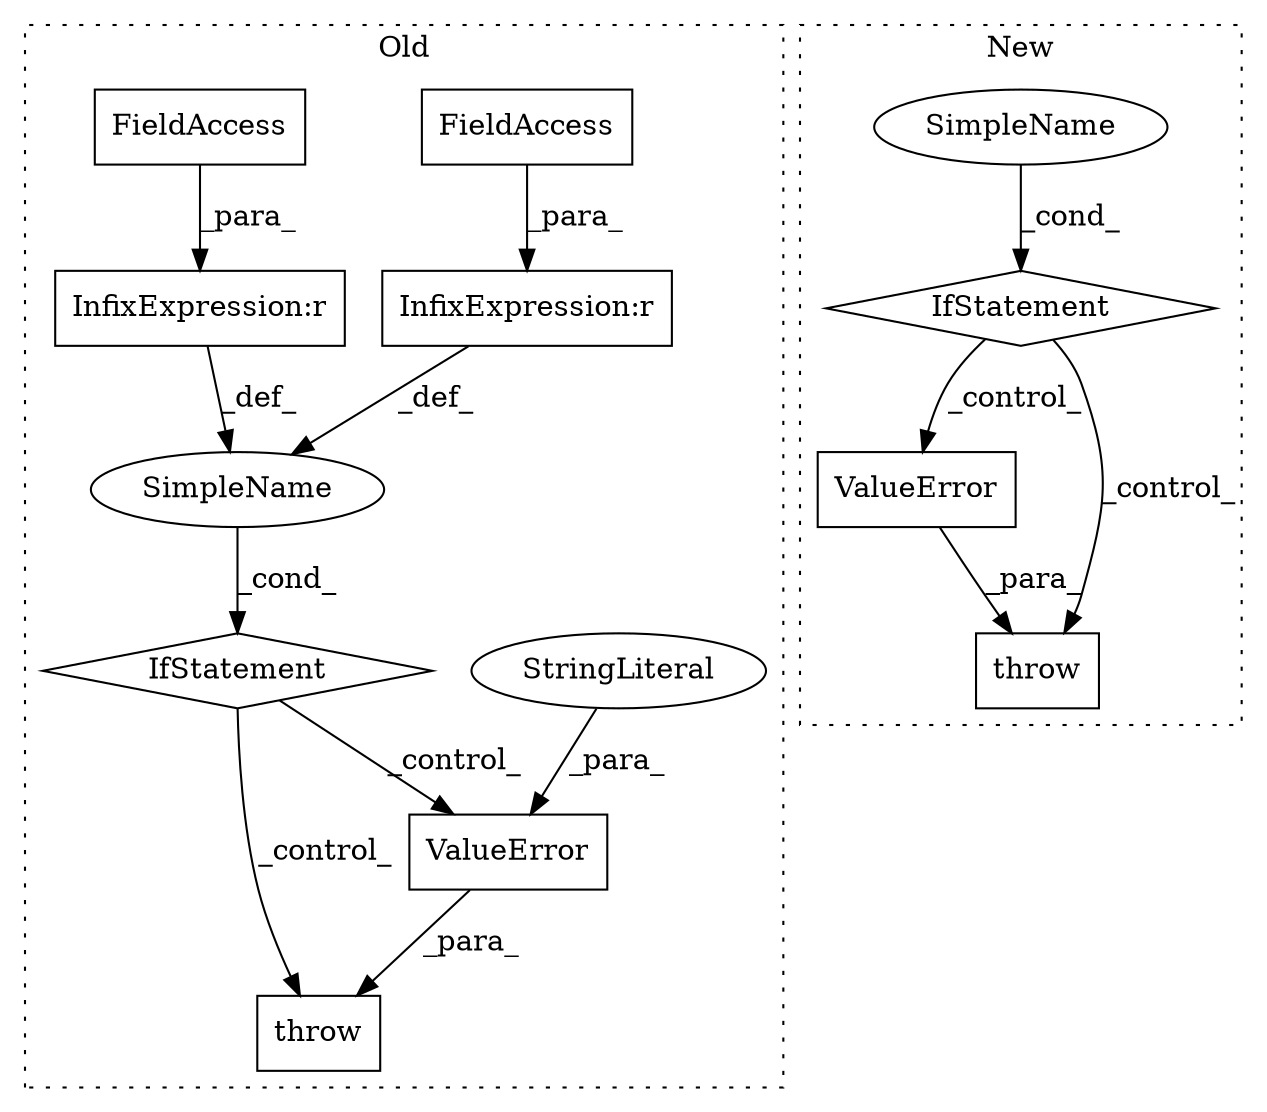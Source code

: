 digraph G {
subgraph cluster0 {
1 [label="throw" a="53" s="4137" l="6" shape="box"];
4 [label="ValueError" a="32" s="4143,4181" l="11,1" shape="box"];
5 [label="StringLiteral" a="45" s="4154" l="27" shape="ellipse"];
7 [label="SimpleName" a="42" s="" l="" shape="ellipse"];
8 [label="IfStatement" a="25" s="4077,4123" l="4,2" shape="diamond"];
10 [label="InfixExpression:r" a="27" s="4109" l="4" shape="box"];
11 [label="InfixExpression:r" a="27" s="4088" l="4" shape="box"];
12 [label="FieldAccess" a="22" s="4113" l="9" shape="box"];
13 [label="FieldAccess" a="22" s="4082" l="6" shape="box"];
label = "Old";
style="dotted";
}
subgraph cluster1 {
2 [label="ValueError" a="32" s="4495,4668" l="11,2" shape="box"];
3 [label="throw" a="53" s="4489" l="6" shape="box"];
6 [label="SimpleName" a="42" s="" l="" shape="ellipse"];
9 [label="IfStatement" a="25" s="4450,4477" l="4,2" shape="diamond"];
label = "New";
style="dotted";
}
2 -> 3 [label="_para_"];
4 -> 1 [label="_para_"];
5 -> 4 [label="_para_"];
6 -> 9 [label="_cond_"];
7 -> 8 [label="_cond_"];
8 -> 1 [label="_control_"];
8 -> 4 [label="_control_"];
9 -> 3 [label="_control_"];
9 -> 2 [label="_control_"];
10 -> 7 [label="_def_"];
11 -> 7 [label="_def_"];
12 -> 10 [label="_para_"];
13 -> 11 [label="_para_"];
}